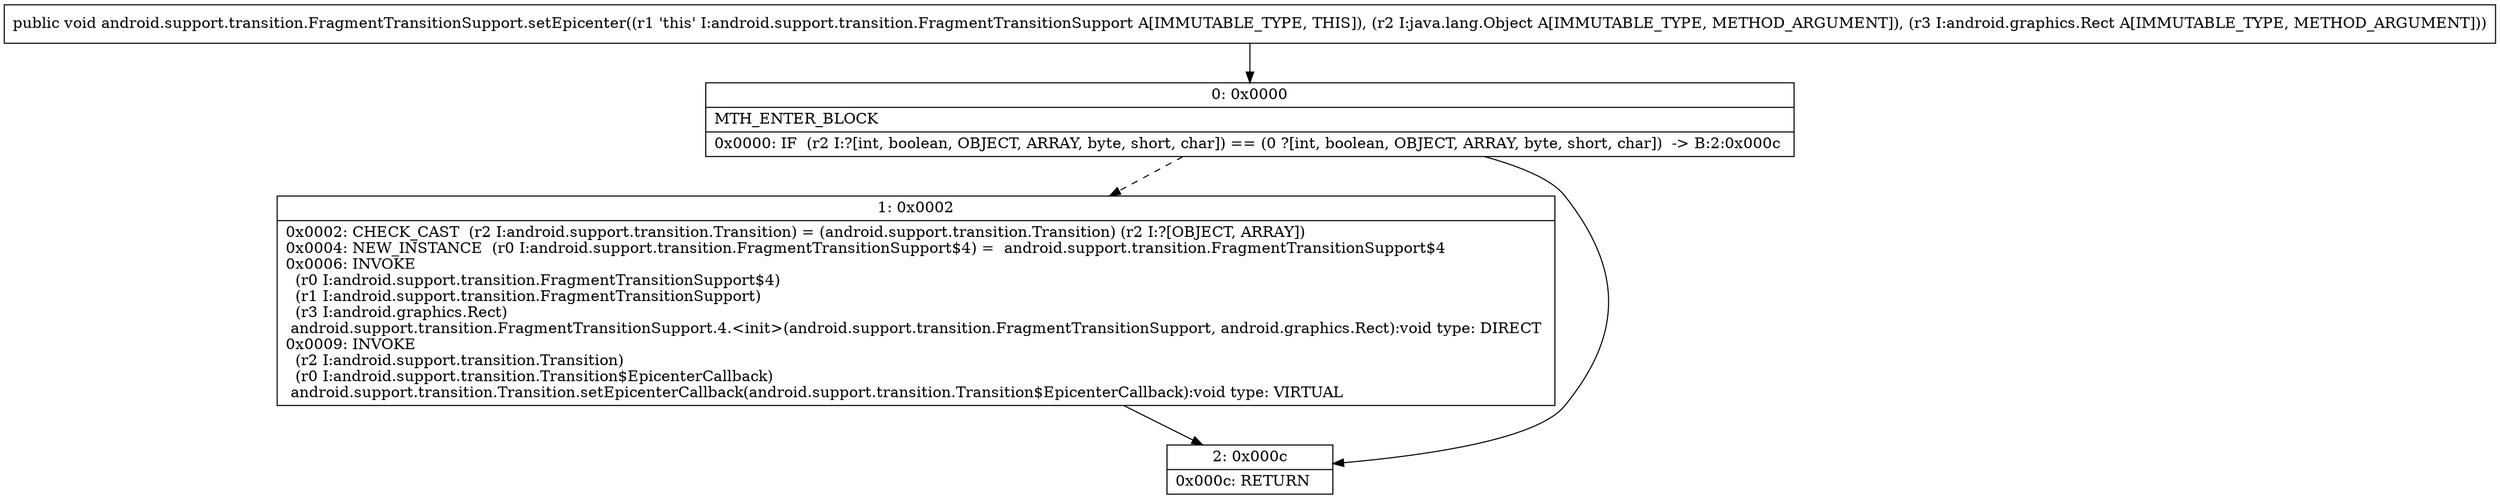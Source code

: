 digraph "CFG forandroid.support.transition.FragmentTransitionSupport.setEpicenter(Ljava\/lang\/Object;Landroid\/graphics\/Rect;)V" {
Node_0 [shape=record,label="{0\:\ 0x0000|MTH_ENTER_BLOCK\l|0x0000: IF  (r2 I:?[int, boolean, OBJECT, ARRAY, byte, short, char]) == (0 ?[int, boolean, OBJECT, ARRAY, byte, short, char])  \-\> B:2:0x000c \l}"];
Node_1 [shape=record,label="{1\:\ 0x0002|0x0002: CHECK_CAST  (r2 I:android.support.transition.Transition) = (android.support.transition.Transition) (r2 I:?[OBJECT, ARRAY]) \l0x0004: NEW_INSTANCE  (r0 I:android.support.transition.FragmentTransitionSupport$4) =  android.support.transition.FragmentTransitionSupport$4 \l0x0006: INVOKE  \l  (r0 I:android.support.transition.FragmentTransitionSupport$4)\l  (r1 I:android.support.transition.FragmentTransitionSupport)\l  (r3 I:android.graphics.Rect)\l android.support.transition.FragmentTransitionSupport.4.\<init\>(android.support.transition.FragmentTransitionSupport, android.graphics.Rect):void type: DIRECT \l0x0009: INVOKE  \l  (r2 I:android.support.transition.Transition)\l  (r0 I:android.support.transition.Transition$EpicenterCallback)\l android.support.transition.Transition.setEpicenterCallback(android.support.transition.Transition$EpicenterCallback):void type: VIRTUAL \l}"];
Node_2 [shape=record,label="{2\:\ 0x000c|0x000c: RETURN   \l}"];
MethodNode[shape=record,label="{public void android.support.transition.FragmentTransitionSupport.setEpicenter((r1 'this' I:android.support.transition.FragmentTransitionSupport A[IMMUTABLE_TYPE, THIS]), (r2 I:java.lang.Object A[IMMUTABLE_TYPE, METHOD_ARGUMENT]), (r3 I:android.graphics.Rect A[IMMUTABLE_TYPE, METHOD_ARGUMENT])) }"];
MethodNode -> Node_0;
Node_0 -> Node_1[style=dashed];
Node_0 -> Node_2;
Node_1 -> Node_2;
}

